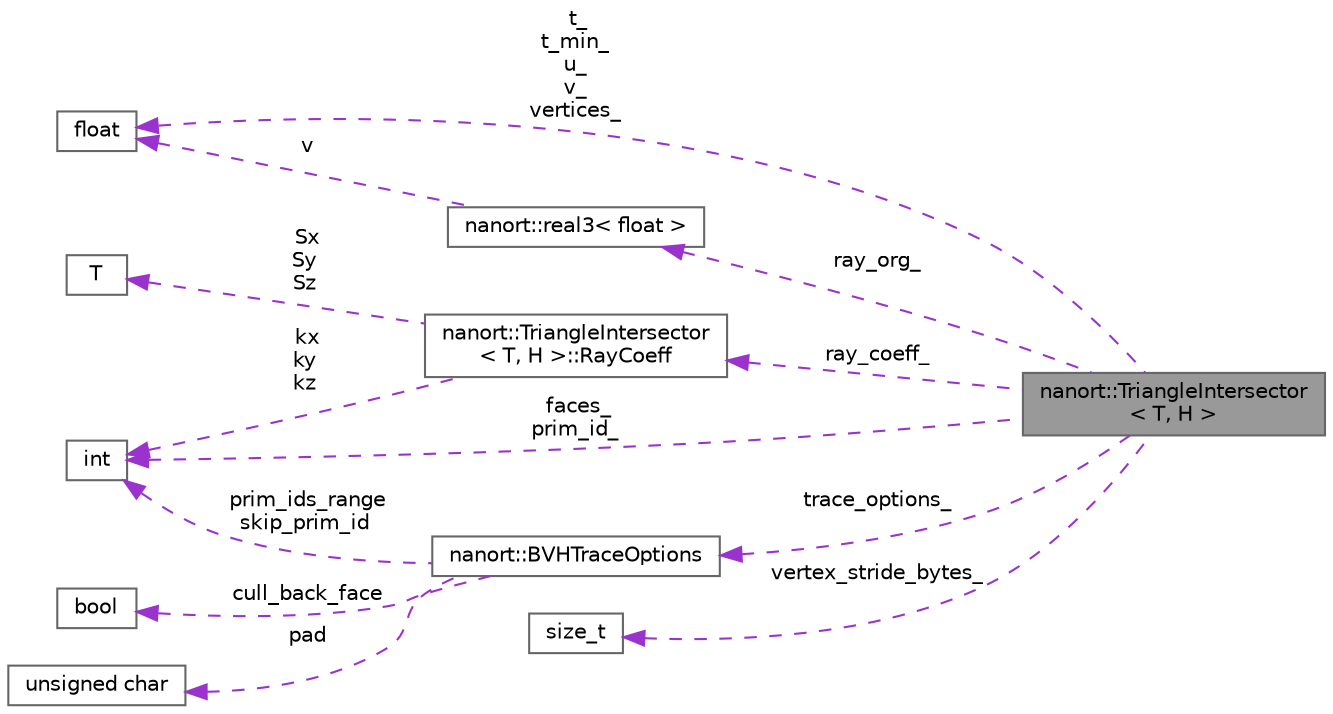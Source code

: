 digraph "nanort::TriangleIntersector&lt; T, H &gt;"
{
 // LATEX_PDF_SIZE
  bgcolor="transparent";
  edge [fontname=Helvetica,fontsize=10,labelfontname=Helvetica,labelfontsize=10];
  node [fontname=Helvetica,fontsize=10,shape=box,height=0.2,width=0.4];
  rankdir="LR";
  Node1 [label="nanort::TriangleIntersector\l\< T, H \>",height=0.2,width=0.4,color="gray40", fillcolor="grey60", style="filled", fontcolor="black",tooltip=" "];
  Node2 -> Node1 [dir="back",color="darkorchid3",style="dashed",label=" t_\nt_min_\nu_\nv_\nvertices_" ];
  Node2 [label="float",height=0.2,width=0.4,color="gray40", fillcolor="white", style="filled",tooltip=" "];
  Node3 -> Node1 [dir="back",color="darkorchid3",style="dashed",label=" faces_\nprim_id_" ];
  Node3 [label="int",height=0.2,width=0.4,color="gray40", fillcolor="white", style="filled",tooltip=" "];
  Node4 -> Node1 [dir="back",color="darkorchid3",style="dashed",label=" vertex_stride_bytes_" ];
  Node4 [label="size_t",height=0.2,width=0.4,color="gray40", fillcolor="white", style="filled",tooltip=" "];
  Node5 -> Node1 [dir="back",color="darkorchid3",style="dashed",label=" ray_org_" ];
  Node5 [label="nanort::real3\< float \>",height=0.2,width=0.4,color="gray40", fillcolor="white", style="filled",URL="$a01443.html",tooltip=" "];
  Node2 -> Node5 [dir="back",color="darkorchid3",style="dashed",label=" v" ];
  Node6 -> Node1 [dir="back",color="darkorchid3",style="dashed",label=" ray_coeff_" ];
  Node6 [label="nanort::TriangleIntersector\l\< T, H \>::RayCoeff",height=0.2,width=0.4,color="gray40", fillcolor="white", style="filled",URL="$a01499.html#a01503",tooltip=" "];
  Node7 -> Node6 [dir="back",color="darkorchid3",style="dashed",label=" Sx\nSy\nSz" ];
  Node7 [label="T",height=0.2,width=0.4,color="gray40", fillcolor="white", style="filled",tooltip=" "];
  Node3 -> Node6 [dir="back",color="darkorchid3",style="dashed",label=" kx\nky\nkz" ];
  Node8 -> Node1 [dir="back",color="darkorchid3",style="dashed",label=" trace_options_" ];
  Node8 [label="nanort::BVHTraceOptions",height=0.2,width=0.4,color="gray40", fillcolor="white", style="filled",URL="$a01467.html",tooltip="BVH trace option."];
  Node3 -> Node8 [dir="back",color="darkorchid3",style="dashed",label=" prim_ids_range\nskip_prim_id" ];
  Node9 -> Node8 [dir="back",color="darkorchid3",style="dashed",label=" cull_back_face" ];
  Node9 [label="bool",height=0.2,width=0.4,color="gray40", fillcolor="white", style="filled",tooltip=" "];
  Node10 -> Node8 [dir="back",color="darkorchid3",style="dashed",label=" pad" ];
  Node10 [label="unsigned char",height=0.2,width=0.4,color="gray40", fillcolor="white", style="filled",tooltip=" "];
}
